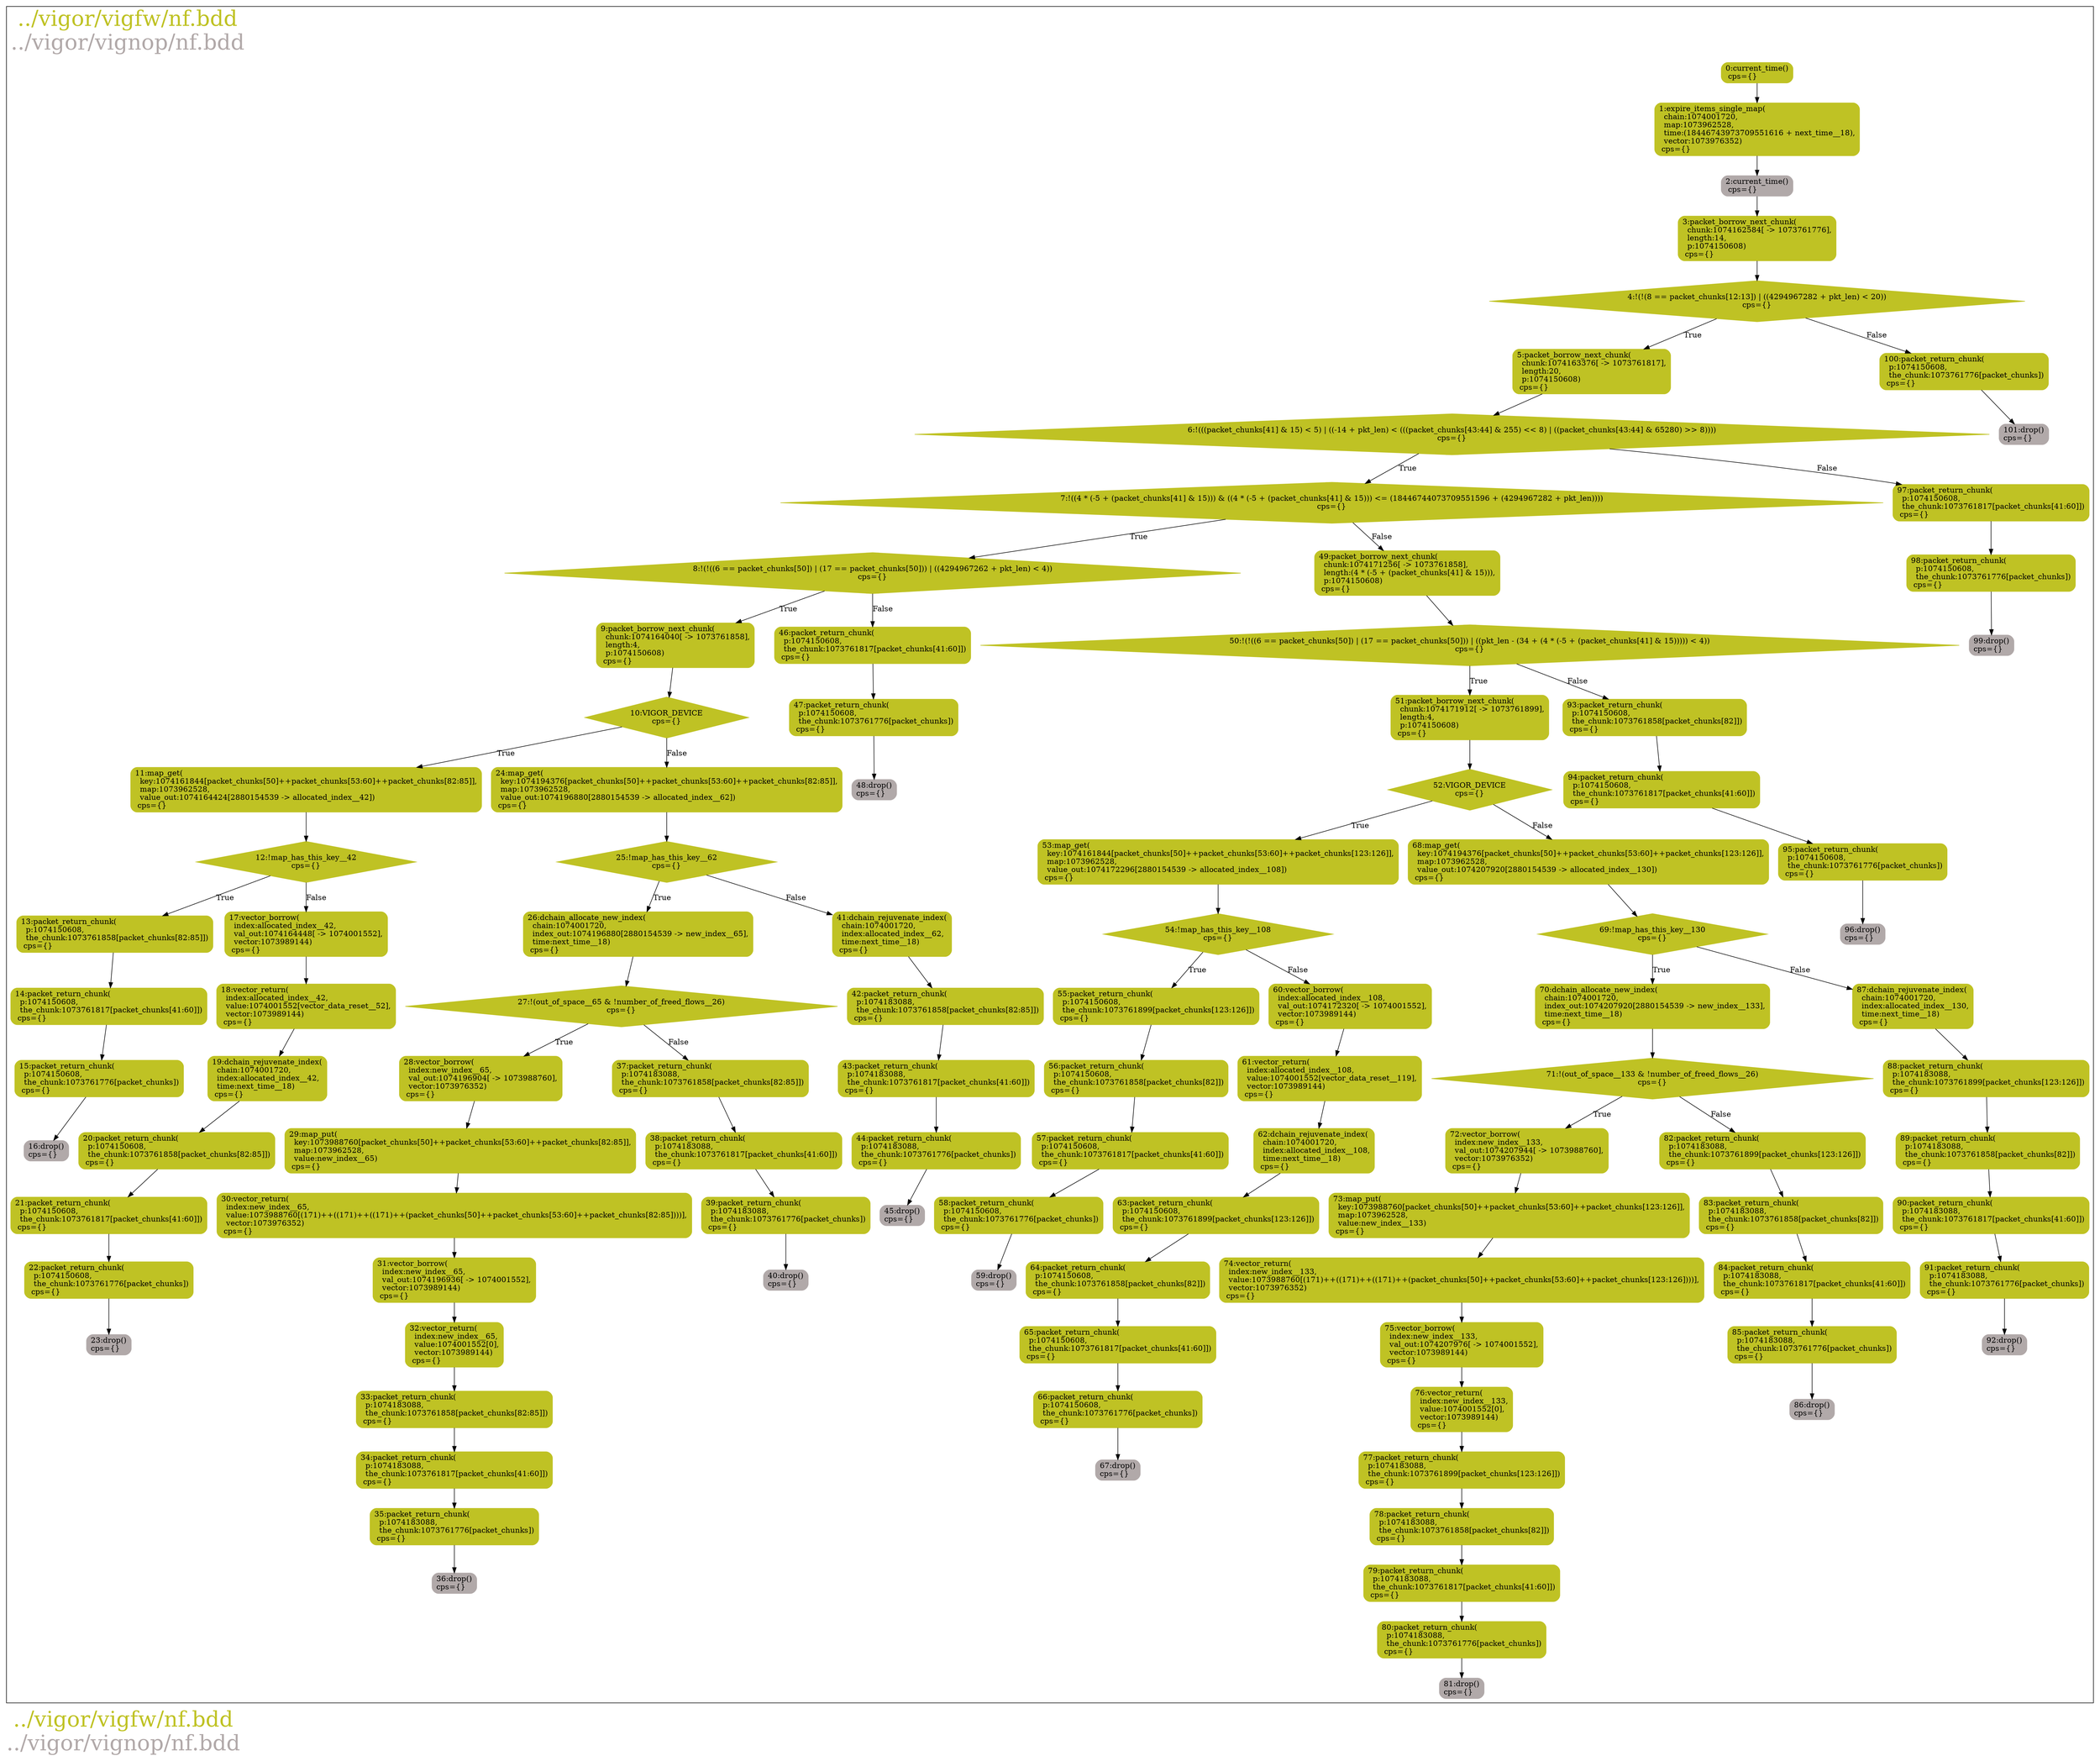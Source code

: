 digraph mygraph {
	label = <<font point-size='40' color='#bfc224'>../vigor/vigfw/nf.bdd</font><br/><font point-size='40' color='#b1a9a9'>../vigor/vignop/nf.bdd</font>>
	labeljust=left;
	node [shape=box style=rounded border=0];
	subgraph clusterprocess {
		node [style="rounded,filled",color=white];
		16 [label="16:drop()\lcps={}\l", color="#b1a9a9"];
		15 [label="15:packet_return_chunk(\l  p:1074150608,\l  the_chunk:1073761776[packet_chunks])\l cps={}\l", color="#bfc224"];
		15 -> 16;
		14 [label="14:packet_return_chunk(\l  p:1074150608,\l  the_chunk:1073761817[packet_chunks[41:60]])\l cps={}\l", color="#bfc224"];
		14 -> 15;
		13 [label="13:packet_return_chunk(\l  p:1074150608,\l  the_chunk:1073761858[packet_chunks[82:85]])\l cps={}\l", color="#bfc224"];
		13 -> 14;
		23 [label="23:drop()\lcps={}\l", color="#b1a9a9"];
		22 [label="22:packet_return_chunk(\l  p:1074150608,\l  the_chunk:1073761776[packet_chunks])\l cps={}\l", color="#bfc224"];
		22 -> 23;
		21 [label="21:packet_return_chunk(\l  p:1074150608,\l  the_chunk:1073761817[packet_chunks[41:60]])\l cps={}\l", color="#bfc224"];
		21 -> 22;
		20 [label="20:packet_return_chunk(\l  p:1074150608,\l  the_chunk:1073761858[packet_chunks[82:85]])\l cps={}\l", color="#bfc224"];
		20 -> 21;
		19 [label="19:dchain_rejuvenate_index(\l  chain:1074001720,\l  index:allocated_index__42,\l  time:next_time__18)\l cps={}\l", color="#bfc224"];
		19 -> 20;
		18 [label="18:vector_return(\l  index:allocated_index__42,\l  value:1074001552[vector_data_reset__52],\l  vector:1073989144)\l cps={}\l", color="#bfc224"];
		18 -> 19;
		17 [label="17:vector_borrow(\l  index:allocated_index__42,\l  val_out:1074164448[ -> 1074001552],\l  vector:1073989144)\l cps={}\l", color="#bfc224"];
		17 -> 18;
		12 [shape=Mdiamond, label="12:!map_has_this_key__42\ncps={}", color="#bfc224"];
		12 -> 13 [label="True"];
		12 -> 17 [label="False"];
		11 [label="11:map_get(\l  key:1074161844[packet_chunks[50]++packet_chunks[53:60]++packet_chunks[82:85]],\l  map:1073962528,\l  value_out:1074164424[2880154539 -> allocated_index__42])\l cps={}\l", color="#bfc224"];
		11 -> 12;
		36 [label="36:drop()\lcps={}\l", color="#b1a9a9"];
		35 [label="35:packet_return_chunk(\l  p:1074183088,\l  the_chunk:1073761776[packet_chunks])\l cps={}\l", color="#bfc224"];
		35 -> 36;
		34 [label="34:packet_return_chunk(\l  p:1074183088,\l  the_chunk:1073761817[packet_chunks[41:60]])\l cps={}\l", color="#bfc224"];
		34 -> 35;
		33 [label="33:packet_return_chunk(\l  p:1074183088,\l  the_chunk:1073761858[packet_chunks[82:85]])\l cps={}\l", color="#bfc224"];
		33 -> 34;
		32 [label="32:vector_return(\l  index:new_index__65,\l  value:1074001552[0],\l  vector:1073989144)\l cps={}\l", color="#bfc224"];
		32 -> 33;
		31 [label="31:vector_borrow(\l  index:new_index__65,\l  val_out:1074196936[ -> 1074001552],\l  vector:1073989144)\l cps={}\l", color="#bfc224"];
		31 -> 32;
		30 [label="30:vector_return(\l  index:new_index__65,\l  value:1073988760[(171)++((171)++((171)++(packet_chunks[50]++packet_chunks[53:60]++packet_chunks[82:85])))],\l  vector:1073976352)\l cps={}\l", color="#bfc224"];
		30 -> 31;
		29 [label="29:map_put(\l  key:1073988760[packet_chunks[50]++packet_chunks[53:60]++packet_chunks[82:85]],\l  map:1073962528,\l  value:new_index__65)\l cps={}\l", color="#bfc224"];
		29 -> 30;
		28 [label="28:vector_borrow(\l  index:new_index__65,\l  val_out:1074196904[ -> 1073988760],\l  vector:1073976352)\l cps={}\l", color="#bfc224"];
		28 -> 29;
		40 [label="40:drop()\lcps={}\l", color="#b1a9a9"];
		39 [label="39:packet_return_chunk(\l  p:1074183088,\l  the_chunk:1073761776[packet_chunks])\l cps={}\l", color="#bfc224"];
		39 -> 40;
		38 [label="38:packet_return_chunk(\l  p:1074183088,\l  the_chunk:1073761817[packet_chunks[41:60]])\l cps={}\l", color="#bfc224"];
		38 -> 39;
		37 [label="37:packet_return_chunk(\l  p:1074183088,\l  the_chunk:1073761858[packet_chunks[82:85]])\l cps={}\l", color="#bfc224"];
		37 -> 38;
		27 [shape=Mdiamond, label="27:!(out_of_space__65 & !number_of_freed_flows__26)\ncps={}", color="#bfc224"];
		27 -> 28 [label="True"];
		27 -> 37 [label="False"];
		26 [label="26:dchain_allocate_new_index(\l  chain:1074001720,\l  index_out:1074196880[2880154539 -> new_index__65],\l  time:next_time__18)\l cps={}\l", color="#bfc224"];
		26 -> 27;
		45 [label="45:drop()\lcps={}\l", color="#b1a9a9"];
		44 [label="44:packet_return_chunk(\l  p:1074183088,\l  the_chunk:1073761776[packet_chunks])\l cps={}\l", color="#bfc224"];
		44 -> 45;
		43 [label="43:packet_return_chunk(\l  p:1074183088,\l  the_chunk:1073761817[packet_chunks[41:60]])\l cps={}\l", color="#bfc224"];
		43 -> 44;
		42 [label="42:packet_return_chunk(\l  p:1074183088,\l  the_chunk:1073761858[packet_chunks[82:85]])\l cps={}\l", color="#bfc224"];
		42 -> 43;
		41 [label="41:dchain_rejuvenate_index(\l  chain:1074001720,\l  index:allocated_index__62,\l  time:next_time__18)\l cps={}\l", color="#bfc224"];
		41 -> 42;
		25 [shape=Mdiamond, label="25:!map_has_this_key__62\ncps={}", color="#bfc224"];
		25 -> 26 [label="True"];
		25 -> 41 [label="False"];
		24 [label="24:map_get(\l  key:1074194376[packet_chunks[50]++packet_chunks[53:60]++packet_chunks[82:85]],\l  map:1073962528,\l  value_out:1074196880[2880154539 -> allocated_index__62])\l cps={}\l", color="#bfc224"];
		24 -> 25;
		10 [shape=Mdiamond, label="10:VIGOR_DEVICE\ncps={}", color="#bfc224"];
		10 -> 11 [label="True"];
		10 -> 24 [label="False"];
		9 [label="9:packet_borrow_next_chunk(\l  chunk:1074164040[ -> 1073761858],\l  length:4,\l  p:1074150608)\l cps={}\l", color="#bfc224"];
		9 -> 10;
		48 [label="48:drop()\lcps={}\l", color="#b1a9a9"];
		47 [label="47:packet_return_chunk(\l  p:1074150608,\l  the_chunk:1073761776[packet_chunks])\l cps={}\l", color="#bfc224"];
		47 -> 48;
		46 [label="46:packet_return_chunk(\l  p:1074150608,\l  the_chunk:1073761817[packet_chunks[41:60]])\l cps={}\l", color="#bfc224"];
		46 -> 47;
		8 [shape=Mdiamond, label="8:!(!((6 == packet_chunks[50]) | (17 == packet_chunks[50])) | ((4294967262 + pkt_len) < 4))\ncps={}", color="#bfc224"];
		8 -> 9 [label="True"];
		8 -> 46 [label="False"];
		59 [label="59:drop()\lcps={}\l", color="#b1a9a9"];
		58 [label="58:packet_return_chunk(\l  p:1074150608,\l  the_chunk:1073761776[packet_chunks])\l cps={}\l", color="#bfc224"];
		58 -> 59;
		57 [label="57:packet_return_chunk(\l  p:1074150608,\l  the_chunk:1073761817[packet_chunks[41:60]])\l cps={}\l", color="#bfc224"];
		57 -> 58;
		56 [label="56:packet_return_chunk(\l  p:1074150608,\l  the_chunk:1073761858[packet_chunks[82]])\l cps={}\l", color="#bfc224"];
		56 -> 57;
		55 [label="55:packet_return_chunk(\l  p:1074150608,\l  the_chunk:1073761899[packet_chunks[123:126]])\l cps={}\l", color="#bfc224"];
		55 -> 56;
		67 [label="67:drop()\lcps={}\l", color="#b1a9a9"];
		66 [label="66:packet_return_chunk(\l  p:1074150608,\l  the_chunk:1073761776[packet_chunks])\l cps={}\l", color="#bfc224"];
		66 -> 67;
		65 [label="65:packet_return_chunk(\l  p:1074150608,\l  the_chunk:1073761817[packet_chunks[41:60]])\l cps={}\l", color="#bfc224"];
		65 -> 66;
		64 [label="64:packet_return_chunk(\l  p:1074150608,\l  the_chunk:1073761858[packet_chunks[82]])\l cps={}\l", color="#bfc224"];
		64 -> 65;
		63 [label="63:packet_return_chunk(\l  p:1074150608,\l  the_chunk:1073761899[packet_chunks[123:126]])\l cps={}\l", color="#bfc224"];
		63 -> 64;
		62 [label="62:dchain_rejuvenate_index(\l  chain:1074001720,\l  index:allocated_index__108,\l  time:next_time__18)\l cps={}\l", color="#bfc224"];
		62 -> 63;
		61 [label="61:vector_return(\l  index:allocated_index__108,\l  value:1074001552[vector_data_reset__119],\l  vector:1073989144)\l cps={}\l", color="#bfc224"];
		61 -> 62;
		60 [label="60:vector_borrow(\l  index:allocated_index__108,\l  val_out:1074172320[ -> 1074001552],\l  vector:1073989144)\l cps={}\l", color="#bfc224"];
		60 -> 61;
		54 [shape=Mdiamond, label="54:!map_has_this_key__108\ncps={}", color="#bfc224"];
		54 -> 55 [label="True"];
		54 -> 60 [label="False"];
		53 [label="53:map_get(\l  key:1074161844[packet_chunks[50]++packet_chunks[53:60]++packet_chunks[123:126]],\l  map:1073962528,\l  value_out:1074172296[2880154539 -> allocated_index__108])\l cps={}\l", color="#bfc224"];
		53 -> 54;
		81 [label="81:drop()\lcps={}\l", color="#b1a9a9"];
		80 [label="80:packet_return_chunk(\l  p:1074183088,\l  the_chunk:1073761776[packet_chunks])\l cps={}\l", color="#bfc224"];
		80 -> 81;
		79 [label="79:packet_return_chunk(\l  p:1074183088,\l  the_chunk:1073761817[packet_chunks[41:60]])\l cps={}\l", color="#bfc224"];
		79 -> 80;
		78 [label="78:packet_return_chunk(\l  p:1074183088,\l  the_chunk:1073761858[packet_chunks[82]])\l cps={}\l", color="#bfc224"];
		78 -> 79;
		77 [label="77:packet_return_chunk(\l  p:1074183088,\l  the_chunk:1073761899[packet_chunks[123:126]])\l cps={}\l", color="#bfc224"];
		77 -> 78;
		76 [label="76:vector_return(\l  index:new_index__133,\l  value:1074001552[0],\l  vector:1073989144)\l cps={}\l", color="#bfc224"];
		76 -> 77;
		75 [label="75:vector_borrow(\l  index:new_index__133,\l  val_out:1074207976[ -> 1074001552],\l  vector:1073989144)\l cps={}\l", color="#bfc224"];
		75 -> 76;
		74 [label="74:vector_return(\l  index:new_index__133,\l  value:1073988760[(171)++((171)++((171)++(packet_chunks[50]++packet_chunks[53:60]++packet_chunks[123:126])))],\l  vector:1073976352)\l cps={}\l", color="#bfc224"];
		74 -> 75;
		73 [label="73:map_put(\l  key:1073988760[packet_chunks[50]++packet_chunks[53:60]++packet_chunks[123:126]],\l  map:1073962528,\l  value:new_index__133)\l cps={}\l", color="#bfc224"];
		73 -> 74;
		72 [label="72:vector_borrow(\l  index:new_index__133,\l  val_out:1074207944[ -> 1073988760],\l  vector:1073976352)\l cps={}\l", color="#bfc224"];
		72 -> 73;
		86 [label="86:drop()\lcps={}\l", color="#b1a9a9"];
		85 [label="85:packet_return_chunk(\l  p:1074183088,\l  the_chunk:1073761776[packet_chunks])\l cps={}\l", color="#bfc224"];
		85 -> 86;
		84 [label="84:packet_return_chunk(\l  p:1074183088,\l  the_chunk:1073761817[packet_chunks[41:60]])\l cps={}\l", color="#bfc224"];
		84 -> 85;
		83 [label="83:packet_return_chunk(\l  p:1074183088,\l  the_chunk:1073761858[packet_chunks[82]])\l cps={}\l", color="#bfc224"];
		83 -> 84;
		82 [label="82:packet_return_chunk(\l  p:1074183088,\l  the_chunk:1073761899[packet_chunks[123:126]])\l cps={}\l", color="#bfc224"];
		82 -> 83;
		71 [shape=Mdiamond, label="71:!(out_of_space__133 & !number_of_freed_flows__26)\ncps={}", color="#bfc224"];
		71 -> 72 [label="True"];
		71 -> 82 [label="False"];
		70 [label="70:dchain_allocate_new_index(\l  chain:1074001720,\l  index_out:1074207920[2880154539 -> new_index__133],\l  time:next_time__18)\l cps={}\l", color="#bfc224"];
		70 -> 71;
		92 [label="92:drop()\lcps={}\l", color="#b1a9a9"];
		91 [label="91:packet_return_chunk(\l  p:1074183088,\l  the_chunk:1073761776[packet_chunks])\l cps={}\l", color="#bfc224"];
		91 -> 92;
		90 [label="90:packet_return_chunk(\l  p:1074183088,\l  the_chunk:1073761817[packet_chunks[41:60]])\l cps={}\l", color="#bfc224"];
		90 -> 91;
		89 [label="89:packet_return_chunk(\l  p:1074183088,\l  the_chunk:1073761858[packet_chunks[82]])\l cps={}\l", color="#bfc224"];
		89 -> 90;
		88 [label="88:packet_return_chunk(\l  p:1074183088,\l  the_chunk:1073761899[packet_chunks[123:126]])\l cps={}\l", color="#bfc224"];
		88 -> 89;
		87 [label="87:dchain_rejuvenate_index(\l  chain:1074001720,\l  index:allocated_index__130,\l  time:next_time__18)\l cps={}\l", color="#bfc224"];
		87 -> 88;
		69 [shape=Mdiamond, label="69:!map_has_this_key__130\ncps={}", color="#bfc224"];
		69 -> 70 [label="True"];
		69 -> 87 [label="False"];
		68 [label="68:map_get(\l  key:1074194376[packet_chunks[50]++packet_chunks[53:60]++packet_chunks[123:126]],\l  map:1073962528,\l  value_out:1074207920[2880154539 -> allocated_index__130])\l cps={}\l", color="#bfc224"];
		68 -> 69;
		52 [shape=Mdiamond, label="52:VIGOR_DEVICE\ncps={}", color="#bfc224"];
		52 -> 53 [label="True"];
		52 -> 68 [label="False"];
		51 [label="51:packet_borrow_next_chunk(\l  chunk:1074171912[ -> 1073761899],\l  length:4,\l  p:1074150608)\l cps={}\l", color="#bfc224"];
		51 -> 52;
		96 [label="96:drop()\lcps={}\l", color="#b1a9a9"];
		95 [label="95:packet_return_chunk(\l  p:1074150608,\l  the_chunk:1073761776[packet_chunks])\l cps={}\l", color="#bfc224"];
		95 -> 96;
		94 [label="94:packet_return_chunk(\l  p:1074150608,\l  the_chunk:1073761817[packet_chunks[41:60]])\l cps={}\l", color="#bfc224"];
		94 -> 95;
		93 [label="93:packet_return_chunk(\l  p:1074150608,\l  the_chunk:1073761858[packet_chunks[82]])\l cps={}\l", color="#bfc224"];
		93 -> 94;
		50 [shape=Mdiamond, label="50:!(!((6 == packet_chunks[50]) | (17 == packet_chunks[50])) | ((pkt_len - (34 + (4 * (-5 + (packet_chunks[41] & 15))))) < 4))\ncps={}", color="#bfc224"];
		50 -> 51 [label="True"];
		50 -> 93 [label="False"];
		49 [label="49:packet_borrow_next_chunk(\l  chunk:1074171256[ -> 1073761858],\l  length:(4 * (-5 + (packet_chunks[41] & 15))),\l  p:1074150608)\l cps={}\l", color="#bfc224"];
		49 -> 50;
		7 [shape=Mdiamond, label="7:!((4 * (-5 + (packet_chunks[41] & 15))) & ((4 * (-5 + (packet_chunks[41] & 15))) <= (18446744073709551596 + (4294967282 + pkt_len))))\ncps={}", color="#bfc224"];
		7 -> 8 [label="True"];
		7 -> 49 [label="False"];
		99 [label="99:drop()\lcps={}\l", color="#b1a9a9"];
		98 [label="98:packet_return_chunk(\l  p:1074150608,\l  the_chunk:1073761776[packet_chunks])\l cps={}\l", color="#bfc224"];
		98 -> 99;
		97 [label="97:packet_return_chunk(\l  p:1074150608,\l  the_chunk:1073761817[packet_chunks[41:60]])\l cps={}\l", color="#bfc224"];
		97 -> 98;
		6 [shape=Mdiamond, label="6:!(((packet_chunks[41] & 15) < 5) | ((-14 + pkt_len) < (((packet_chunks[43:44] & 255) << 8) | ((packet_chunks[43:44] & 65280) >> 8))))\ncps={}", color="#bfc224"];
		6 -> 7 [label="True"];
		6 -> 97 [label="False"];
		5 [label="5:packet_borrow_next_chunk(\l  chunk:1074163376[ -> 1073761817],\l  length:20,\l  p:1074150608)\l cps={}\l", color="#bfc224"];
		5 -> 6;
		101 [label="101:drop()\lcps={}\l", color="#b1a9a9"];
		100 [label="100:packet_return_chunk(\l  p:1074150608,\l  the_chunk:1073761776[packet_chunks])\l cps={}\l", color="#bfc224"];
		100 -> 101;
		4 [shape=Mdiamond, label="4:!(!(8 == packet_chunks[12:13]) | ((4294967282 + pkt_len) < 20))\ncps={}", color="#bfc224"];
		4 -> 5 [label="True"];
		4 -> 100 [label="False"];
		3 [label="3:packet_borrow_next_chunk(\l  chunk:1074162584[ -> 1073761776],\l  length:14,\l  p:1074150608)\l cps={}\l", color="#bfc224"];
		3 -> 4;
		2 [label="2:current_time()\l cps={}\l", color="#b1a9a9"];
		2 -> 3;
		1 [label="1:expire_items_single_map(\l  chain:1074001720,\l  map:1073962528,\l  time:(18446743973709551616 + next_time__18),\l  vector:1073976352)\l cps={}\l", color="#bfc224"];
		1 -> 2;
		0 [label="0:current_time()\l cps={}\l", color="#bfc224"];
		0 -> 1;
	}
}